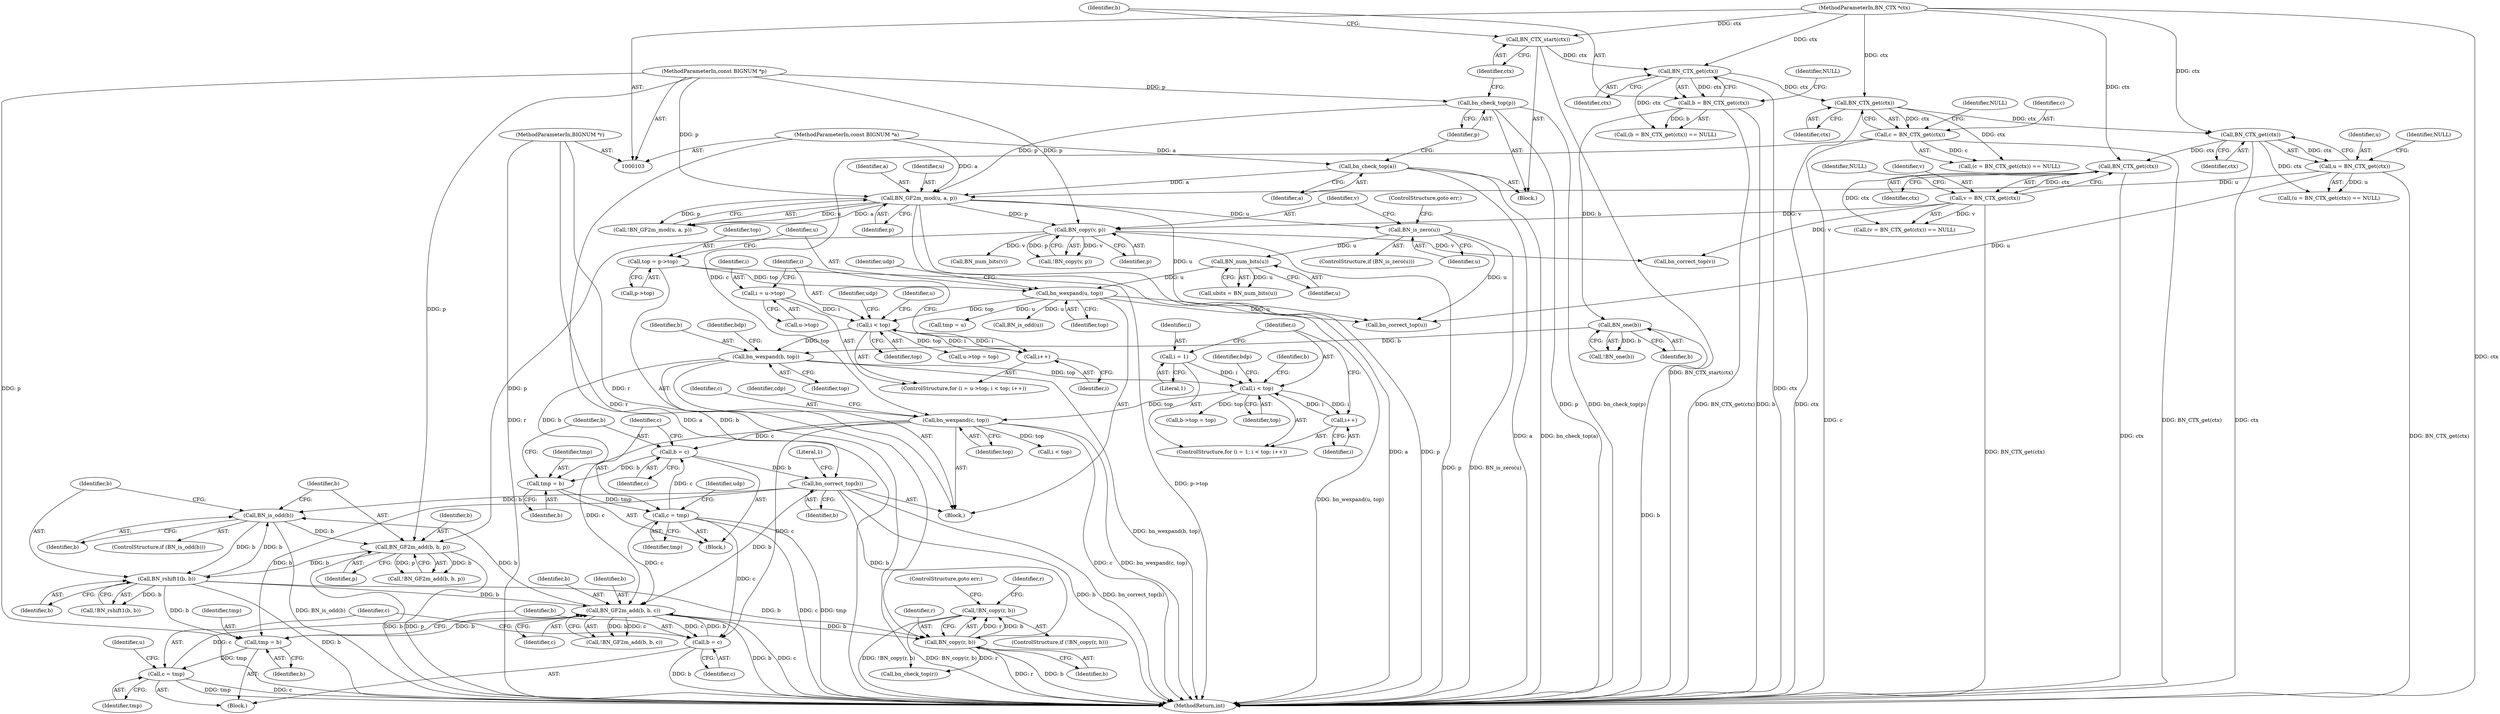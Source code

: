 digraph "1_openssl_4924b37ee01f71ae19c94a8934b80eeb2f677932@API" {
"1000636" [label="(Call,!BN_copy(r, b))"];
"1000637" [label="(Call,BN_copy(r, b))"];
"1000104" [label="(MethodParameterIn,BIGNUM *r)"];
"1000587" [label="(Call,BN_rshift1(b, b))"];
"1000580" [label="(Call,BN_GF2m_add(b, b, p))"];
"1000575" [label="(Call,BN_is_odd(b))"];
"1000630" [label="(Call,BN_GF2m_add(b, b, c))"];
"1000554" [label="(Call,bn_correct_top(b))"];
"1000239" [label="(Call,bn_wexpand(b, top))"];
"1000184" [label="(Call,BN_one(b))"];
"1000135" [label="(Call,b = BN_CTX_get(ctx))"];
"1000137" [label="(Call,BN_CTX_get(ctx))"];
"1000131" [label="(Call,BN_CTX_start(ctx))"];
"1000107" [label="(MethodParameterIn,BN_CTX *ctx)"];
"1000224" [label="(Call,i < top)"];
"1000227" [label="(Call,i++)"];
"1000219" [label="(Call,i = u->top)"];
"1000210" [label="(Call,bn_wexpand(u, top))"];
"1000193" [label="(Call,BN_num_bits(u))"];
"1000173" [label="(Call,BN_is_zero(u))"];
"1000167" [label="(Call,BN_GF2m_mod(u, a, p))"];
"1000151" [label="(Call,u = BN_CTX_get(ctx))"];
"1000153" [label="(Call,BN_CTX_get(ctx))"];
"1000145" [label="(Call,BN_CTX_get(ctx))"];
"1000127" [label="(Call,bn_check_top(a))"];
"1000105" [label="(MethodParameterIn,const BIGNUM *a)"];
"1000129" [label="(Call,bn_check_top(p))"];
"1000106" [label="(MethodParameterIn,const BIGNUM *p)"];
"1000201" [label="(Call,top = p->top)"];
"1000474" [label="(Call,b = c)"];
"1000271" [label="(Call,bn_wexpand(c, top))"];
"1000143" [label="(Call,c = BN_CTX_get(ctx))"];
"1000256" [label="(Call,i < top)"];
"1000259" [label="(Call,i++)"];
"1000253" [label="(Call,i = 1)"];
"1000477" [label="(Call,c = tmp)"];
"1000471" [label="(Call,tmp = b)"];
"1000615" [label="(Call,b = c)"];
"1000618" [label="(Call,c = tmp)"];
"1000612" [label="(Call,tmp = b)"];
"1000178" [label="(Call,BN_copy(v, p))"];
"1000159" [label="(Call,v = BN_CTX_get(ctx))"];
"1000161" [label="(Call,BN_CTX_get(ctx))"];
"1000135" [label="(Call,b = BN_CTX_get(ctx))"];
"1000624" [label="(Identifier,u)"];
"1000219" [label="(Call,i = u->top)"];
"1000263" [label="(Identifier,bdp)"];
"1000612" [label="(Call,tmp = b)"];
"1000150" [label="(Call,(u = BN_CTX_get(ctx)) == NULL)"];
"1000272" [label="(Identifier,c)"];
"1000163" [label="(Identifier,NULL)"];
"1000191" [label="(Call,ubits = BN_num_bits(u))"];
"1000478" [label="(Identifier,c)"];
"1000655" [label="(MethodReturn,int)"];
"1000161" [label="(Call,BN_CTX_get(ctx))"];
"1000257" [label="(Identifier,i)"];
"1000639" [label="(Identifier,b)"];
"1000618" [label="(Call,c = tmp)"];
"1000266" [label="(Call,b->top = top)"];
"1000179" [label="(Identifier,v)"];
"1000107" [label="(MethodParameterIn,BN_CTX *ctx)"];
"1000143" [label="(Call,c = BN_CTX_get(ctx))"];
"1000473" [label="(Identifier,b)"];
"1000275" [label="(Identifier,cdp)"];
"1000154" [label="(Identifier,ctx)"];
"1000254" [label="(Identifier,i)"];
"1000134" [label="(Call,(b = BN_CTX_get(ctx)) == NULL)"];
"1000471" [label="(Call,tmp = b)"];
"1000576" [label="(Identifier,b)"];
"1000239" [label="(Call,bn_wexpand(b, top))"];
"1000614" [label="(Identifier,b)"];
"1000172" [label="(ControlStructure,if (BN_is_zero(u)))"];
"1000582" [label="(Identifier,b)"];
"1000587" [label="(Call,BN_rshift1(b, b))"];
"1000147" [label="(Identifier,NULL)"];
"1000183" [label="(Call,!BN_one(b))"];
"1000212" [label="(Identifier,top)"];
"1000479" [label="(Identifier,tmp)"];
"1000228" [label="(Identifier,i)"];
"1000580" [label="(Call,BN_GF2m_add(b, b, p))"];
"1000185" [label="(Identifier,b)"];
"1000166" [label="(Call,!BN_GF2m_mod(u, a, p))"];
"1000613" [label="(Identifier,tmp)"];
"1000104" [label="(MethodParameterIn,BIGNUM *r)"];
"1000243" [label="(Identifier,bdp)"];
"1000475" [label="(Identifier,b)"];
"1000142" [label="(Call,(c = BN_CTX_get(ctx)) == NULL)"];
"1000127" [label="(Call,bn_check_top(a))"];
"1000132" [label="(Identifier,ctx)"];
"1000636" [label="(Call,!BN_copy(r, b))"];
"1000177" [label="(Call,!BN_copy(v, p))"];
"1000620" [label="(Identifier,tmp)"];
"1000635" [label="(ControlStructure,if (!BN_copy(r, b)))"];
"1000211" [label="(Identifier,u)"];
"1000203" [label="(Call,p->top)"];
"1000555" [label="(Identifier,b)"];
"1000170" [label="(Identifier,p)"];
"1000236" [label="(Identifier,u)"];
"1000574" [label="(ControlStructure,if (BN_is_odd(b)))"];
"1000283" [label="(Call,i < top)"];
"1000167" [label="(Call,BN_GF2m_mod(u, a, p))"];
"1000131" [label="(Call,BN_CTX_start(ctx))"];
"1000174" [label="(Identifier,u)"];
"1000617" [label="(Identifier,c)"];
"1000260" [label="(Identifier,i)"];
"1000184" [label="(Call,BN_one(b))"];
"1000588" [label="(Identifier,b)"];
"1000575" [label="(Call,BN_is_odd(b))"];
"1000151" [label="(Call,u = BN_CTX_get(ctx))"];
"1000452" [label="(Block,)"];
"1000259" [label="(Call,i++)"];
"1000557" [label="(Literal,1)"];
"1000139" [label="(Identifier,NULL)"];
"1000221" [label="(Call,u->top)"];
"1000231" [label="(Identifier,udp)"];
"1000474" [label="(Call,b = c)"];
"1000579" [label="(Call,!BN_GF2m_add(b, b, p))"];
"1000160" [label="(Identifier,v)"];
"1000630" [label="(Call,BN_GF2m_add(b, b, c))"];
"1000240" [label="(Identifier,b)"];
"1000268" [label="(Identifier,b)"];
"1000224" [label="(Call,i < top)"];
"1000589" [label="(Identifier,b)"];
"1000138" [label="(Identifier,ctx)"];
"1000129" [label="(Call,bn_check_top(p))"];
"1000128" [label="(Identifier,a)"];
"1000158" [label="(Call,(v = BN_CTX_get(ctx)) == NULL)"];
"1000615" [label="(Call,b = c)"];
"1000225" [label="(Identifier,i)"];
"1000201" [label="(Call,top = p->top)"];
"1000481" [label="(Identifier,udp)"];
"1000619" [label="(Identifier,c)"];
"1000130" [label="(Identifier,p)"];
"1000169" [label="(Identifier,a)"];
"1000641" [label="(Call,bn_check_top(r))"];
"1000642" [label="(Identifier,r)"];
"1000256" [label="(Call,i < top)"];
"1000136" [label="(Identifier,b)"];
"1000168" [label="(Identifier,u)"];
"1000648" [label="(Call,bn_correct_top(u))"];
"1000188" [label="(Block,)"];
"1000472" [label="(Identifier,tmp)"];
"1000159" [label="(Call,v = BN_CTX_get(ctx))"];
"1000583" [label="(Identifier,p)"];
"1000650" [label="(Call,bn_correct_top(v))"];
"1000477" [label="(Call,c = tmp)"];
"1000633" [label="(Identifier,c)"];
"1000220" [label="(Identifier,i)"];
"1000153" [label="(Call,BN_CTX_get(ctx))"];
"1000218" [label="(ControlStructure,for (i = u->top; i < top; i++))"];
"1000581" [label="(Identifier,b)"];
"1000180" [label="(Identifier,p)"];
"1000253" [label="(Call,i = 1)"];
"1000638" [label="(Identifier,r)"];
"1000586" [label="(Call,!BN_rshift1(b, b))"];
"1000144" [label="(Identifier,c)"];
"1000137" [label="(Call,BN_CTX_get(ctx))"];
"1000234" [label="(Call,u->top = top)"];
"1000476" [label="(Identifier,c)"];
"1000202" [label="(Identifier,top)"];
"1000198" [label="(Call,BN_num_bits(v))"];
"1000273" [label="(Identifier,top)"];
"1000146" [label="(Identifier,ctx)"];
"1000175" [label="(ControlStructure,goto err;)"];
"1000554" [label="(Call,bn_correct_top(b))"];
"1000162" [label="(Identifier,ctx)"];
"1000155" [label="(Identifier,NULL)"];
"1000194" [label="(Identifier,u)"];
"1000271" [label="(Call,bn_wexpand(c, top))"];
"1000108" [label="(Block,)"];
"1000214" [label="(Identifier,udp)"];
"1000616" [label="(Identifier,b)"];
"1000602" [label="(Block,)"];
"1000210" [label="(Call,bn_wexpand(u, top))"];
"1000258" [label="(Identifier,top)"];
"1000178" [label="(Call,BN_copy(v, p))"];
"1000632" [label="(Identifier,b)"];
"1000631" [label="(Identifier,b)"];
"1000462" [label="(Call,tmp = u)"];
"1000173" [label="(Call,BN_is_zero(u))"];
"1000241" [label="(Identifier,top)"];
"1000637" [label="(Call,BN_copy(r, b))"];
"1000227" [label="(Call,i++)"];
"1000145" [label="(Call,BN_CTX_get(ctx))"];
"1000193" [label="(Call,BN_num_bits(u))"];
"1000105" [label="(MethodParameterIn,const BIGNUM *a)"];
"1000561" [label="(Call,BN_is_odd(u))"];
"1000152" [label="(Identifier,u)"];
"1000252" [label="(ControlStructure,for (i = 1; i < top; i++))"];
"1000106" [label="(MethodParameterIn,const BIGNUM *p)"];
"1000640" [label="(ControlStructure,goto err;)"];
"1000226" [label="(Identifier,top)"];
"1000629" [label="(Call,!BN_GF2m_add(b, b, c))"];
"1000255" [label="(Literal,1)"];
"1000636" -> "1000635"  [label="AST: "];
"1000636" -> "1000637"  [label="CFG: "];
"1000637" -> "1000636"  [label="AST: "];
"1000640" -> "1000636"  [label="CFG: "];
"1000642" -> "1000636"  [label="CFG: "];
"1000636" -> "1000655"  [label="DDG: BN_copy(r, b)"];
"1000636" -> "1000655"  [label="DDG: !BN_copy(r, b)"];
"1000637" -> "1000636"  [label="DDG: r"];
"1000637" -> "1000636"  [label="DDG: b"];
"1000637" -> "1000639"  [label="CFG: "];
"1000638" -> "1000637"  [label="AST: "];
"1000639" -> "1000637"  [label="AST: "];
"1000637" -> "1000655"  [label="DDG: r"];
"1000637" -> "1000655"  [label="DDG: b"];
"1000104" -> "1000637"  [label="DDG: r"];
"1000587" -> "1000637"  [label="DDG: b"];
"1000630" -> "1000637"  [label="DDG: b"];
"1000554" -> "1000637"  [label="DDG: b"];
"1000637" -> "1000641"  [label="DDG: r"];
"1000104" -> "1000103"  [label="AST: "];
"1000104" -> "1000655"  [label="DDG: r"];
"1000104" -> "1000641"  [label="DDG: r"];
"1000587" -> "1000586"  [label="AST: "];
"1000587" -> "1000589"  [label="CFG: "];
"1000588" -> "1000587"  [label="AST: "];
"1000589" -> "1000587"  [label="AST: "];
"1000586" -> "1000587"  [label="CFG: "];
"1000587" -> "1000655"  [label="DDG: b"];
"1000587" -> "1000575"  [label="DDG: b"];
"1000587" -> "1000586"  [label="DDG: b"];
"1000580" -> "1000587"  [label="DDG: b"];
"1000575" -> "1000587"  [label="DDG: b"];
"1000587" -> "1000612"  [label="DDG: b"];
"1000587" -> "1000630"  [label="DDG: b"];
"1000580" -> "1000579"  [label="AST: "];
"1000580" -> "1000583"  [label="CFG: "];
"1000581" -> "1000580"  [label="AST: "];
"1000582" -> "1000580"  [label="AST: "];
"1000583" -> "1000580"  [label="AST: "];
"1000579" -> "1000580"  [label="CFG: "];
"1000580" -> "1000655"  [label="DDG: p"];
"1000580" -> "1000655"  [label="DDG: b"];
"1000580" -> "1000579"  [label="DDG: b"];
"1000580" -> "1000579"  [label="DDG: p"];
"1000575" -> "1000580"  [label="DDG: b"];
"1000178" -> "1000580"  [label="DDG: p"];
"1000106" -> "1000580"  [label="DDG: p"];
"1000575" -> "1000574"  [label="AST: "];
"1000575" -> "1000576"  [label="CFG: "];
"1000576" -> "1000575"  [label="AST: "];
"1000581" -> "1000575"  [label="CFG: "];
"1000588" -> "1000575"  [label="CFG: "];
"1000575" -> "1000655"  [label="DDG: BN_is_odd(b)"];
"1000630" -> "1000575"  [label="DDG: b"];
"1000554" -> "1000575"  [label="DDG: b"];
"1000630" -> "1000629"  [label="AST: "];
"1000630" -> "1000633"  [label="CFG: "];
"1000631" -> "1000630"  [label="AST: "];
"1000632" -> "1000630"  [label="AST: "];
"1000633" -> "1000630"  [label="AST: "];
"1000629" -> "1000630"  [label="CFG: "];
"1000630" -> "1000655"  [label="DDG: b"];
"1000630" -> "1000655"  [label="DDG: c"];
"1000630" -> "1000612"  [label="DDG: b"];
"1000630" -> "1000615"  [label="DDG: c"];
"1000630" -> "1000629"  [label="DDG: b"];
"1000630" -> "1000629"  [label="DDG: c"];
"1000554" -> "1000630"  [label="DDG: b"];
"1000615" -> "1000630"  [label="DDG: b"];
"1000618" -> "1000630"  [label="DDG: c"];
"1000271" -> "1000630"  [label="DDG: c"];
"1000477" -> "1000630"  [label="DDG: c"];
"1000554" -> "1000188"  [label="AST: "];
"1000554" -> "1000555"  [label="CFG: "];
"1000555" -> "1000554"  [label="AST: "];
"1000557" -> "1000554"  [label="CFG: "];
"1000554" -> "1000655"  [label="DDG: bn_correct_top(b)"];
"1000554" -> "1000655"  [label="DDG: b"];
"1000239" -> "1000554"  [label="DDG: b"];
"1000474" -> "1000554"  [label="DDG: b"];
"1000554" -> "1000612"  [label="DDG: b"];
"1000239" -> "1000188"  [label="AST: "];
"1000239" -> "1000241"  [label="CFG: "];
"1000240" -> "1000239"  [label="AST: "];
"1000241" -> "1000239"  [label="AST: "];
"1000243" -> "1000239"  [label="CFG: "];
"1000239" -> "1000655"  [label="DDG: bn_wexpand(b, top)"];
"1000184" -> "1000239"  [label="DDG: b"];
"1000224" -> "1000239"  [label="DDG: top"];
"1000239" -> "1000256"  [label="DDG: top"];
"1000239" -> "1000471"  [label="DDG: b"];
"1000184" -> "1000183"  [label="AST: "];
"1000184" -> "1000185"  [label="CFG: "];
"1000185" -> "1000184"  [label="AST: "];
"1000183" -> "1000184"  [label="CFG: "];
"1000184" -> "1000655"  [label="DDG: b"];
"1000184" -> "1000183"  [label="DDG: b"];
"1000135" -> "1000184"  [label="DDG: b"];
"1000135" -> "1000134"  [label="AST: "];
"1000135" -> "1000137"  [label="CFG: "];
"1000136" -> "1000135"  [label="AST: "];
"1000137" -> "1000135"  [label="AST: "];
"1000139" -> "1000135"  [label="CFG: "];
"1000135" -> "1000655"  [label="DDG: b"];
"1000135" -> "1000655"  [label="DDG: BN_CTX_get(ctx)"];
"1000135" -> "1000134"  [label="DDG: b"];
"1000137" -> "1000135"  [label="DDG: ctx"];
"1000137" -> "1000138"  [label="CFG: "];
"1000138" -> "1000137"  [label="AST: "];
"1000137" -> "1000655"  [label="DDG: ctx"];
"1000137" -> "1000134"  [label="DDG: ctx"];
"1000131" -> "1000137"  [label="DDG: ctx"];
"1000107" -> "1000137"  [label="DDG: ctx"];
"1000137" -> "1000145"  [label="DDG: ctx"];
"1000131" -> "1000108"  [label="AST: "];
"1000131" -> "1000132"  [label="CFG: "];
"1000132" -> "1000131"  [label="AST: "];
"1000136" -> "1000131"  [label="CFG: "];
"1000131" -> "1000655"  [label="DDG: BN_CTX_start(ctx)"];
"1000107" -> "1000131"  [label="DDG: ctx"];
"1000107" -> "1000103"  [label="AST: "];
"1000107" -> "1000655"  [label="DDG: ctx"];
"1000107" -> "1000145"  [label="DDG: ctx"];
"1000107" -> "1000153"  [label="DDG: ctx"];
"1000107" -> "1000161"  [label="DDG: ctx"];
"1000224" -> "1000218"  [label="AST: "];
"1000224" -> "1000226"  [label="CFG: "];
"1000225" -> "1000224"  [label="AST: "];
"1000226" -> "1000224"  [label="AST: "];
"1000231" -> "1000224"  [label="CFG: "];
"1000236" -> "1000224"  [label="CFG: "];
"1000227" -> "1000224"  [label="DDG: i"];
"1000219" -> "1000224"  [label="DDG: i"];
"1000210" -> "1000224"  [label="DDG: top"];
"1000224" -> "1000227"  [label="DDG: i"];
"1000224" -> "1000234"  [label="DDG: top"];
"1000227" -> "1000218"  [label="AST: "];
"1000227" -> "1000228"  [label="CFG: "];
"1000228" -> "1000227"  [label="AST: "];
"1000225" -> "1000227"  [label="CFG: "];
"1000219" -> "1000218"  [label="AST: "];
"1000219" -> "1000221"  [label="CFG: "];
"1000220" -> "1000219"  [label="AST: "];
"1000221" -> "1000219"  [label="AST: "];
"1000225" -> "1000219"  [label="CFG: "];
"1000210" -> "1000188"  [label="AST: "];
"1000210" -> "1000212"  [label="CFG: "];
"1000211" -> "1000210"  [label="AST: "];
"1000212" -> "1000210"  [label="AST: "];
"1000214" -> "1000210"  [label="CFG: "];
"1000210" -> "1000655"  [label="DDG: bn_wexpand(u, top)"];
"1000193" -> "1000210"  [label="DDG: u"];
"1000201" -> "1000210"  [label="DDG: top"];
"1000210" -> "1000462"  [label="DDG: u"];
"1000210" -> "1000561"  [label="DDG: u"];
"1000210" -> "1000648"  [label="DDG: u"];
"1000193" -> "1000191"  [label="AST: "];
"1000193" -> "1000194"  [label="CFG: "];
"1000194" -> "1000193"  [label="AST: "];
"1000191" -> "1000193"  [label="CFG: "];
"1000193" -> "1000191"  [label="DDG: u"];
"1000173" -> "1000193"  [label="DDG: u"];
"1000173" -> "1000172"  [label="AST: "];
"1000173" -> "1000174"  [label="CFG: "];
"1000174" -> "1000173"  [label="AST: "];
"1000175" -> "1000173"  [label="CFG: "];
"1000179" -> "1000173"  [label="CFG: "];
"1000173" -> "1000655"  [label="DDG: BN_is_zero(u)"];
"1000167" -> "1000173"  [label="DDG: u"];
"1000173" -> "1000648"  [label="DDG: u"];
"1000167" -> "1000166"  [label="AST: "];
"1000167" -> "1000170"  [label="CFG: "];
"1000168" -> "1000167"  [label="AST: "];
"1000169" -> "1000167"  [label="AST: "];
"1000170" -> "1000167"  [label="AST: "];
"1000166" -> "1000167"  [label="CFG: "];
"1000167" -> "1000655"  [label="DDG: a"];
"1000167" -> "1000655"  [label="DDG: p"];
"1000167" -> "1000166"  [label="DDG: u"];
"1000167" -> "1000166"  [label="DDG: a"];
"1000167" -> "1000166"  [label="DDG: p"];
"1000151" -> "1000167"  [label="DDG: u"];
"1000127" -> "1000167"  [label="DDG: a"];
"1000105" -> "1000167"  [label="DDG: a"];
"1000129" -> "1000167"  [label="DDG: p"];
"1000106" -> "1000167"  [label="DDG: p"];
"1000167" -> "1000178"  [label="DDG: p"];
"1000167" -> "1000648"  [label="DDG: u"];
"1000151" -> "1000150"  [label="AST: "];
"1000151" -> "1000153"  [label="CFG: "];
"1000152" -> "1000151"  [label="AST: "];
"1000153" -> "1000151"  [label="AST: "];
"1000155" -> "1000151"  [label="CFG: "];
"1000151" -> "1000655"  [label="DDG: BN_CTX_get(ctx)"];
"1000151" -> "1000150"  [label="DDG: u"];
"1000153" -> "1000151"  [label="DDG: ctx"];
"1000151" -> "1000648"  [label="DDG: u"];
"1000153" -> "1000154"  [label="CFG: "];
"1000154" -> "1000153"  [label="AST: "];
"1000153" -> "1000655"  [label="DDG: ctx"];
"1000153" -> "1000150"  [label="DDG: ctx"];
"1000145" -> "1000153"  [label="DDG: ctx"];
"1000153" -> "1000161"  [label="DDG: ctx"];
"1000145" -> "1000143"  [label="AST: "];
"1000145" -> "1000146"  [label="CFG: "];
"1000146" -> "1000145"  [label="AST: "];
"1000143" -> "1000145"  [label="CFG: "];
"1000145" -> "1000655"  [label="DDG: ctx"];
"1000145" -> "1000142"  [label="DDG: ctx"];
"1000145" -> "1000143"  [label="DDG: ctx"];
"1000127" -> "1000108"  [label="AST: "];
"1000127" -> "1000128"  [label="CFG: "];
"1000128" -> "1000127"  [label="AST: "];
"1000130" -> "1000127"  [label="CFG: "];
"1000127" -> "1000655"  [label="DDG: bn_check_top(a)"];
"1000127" -> "1000655"  [label="DDG: a"];
"1000105" -> "1000127"  [label="DDG: a"];
"1000105" -> "1000103"  [label="AST: "];
"1000105" -> "1000655"  [label="DDG: a"];
"1000129" -> "1000108"  [label="AST: "];
"1000129" -> "1000130"  [label="CFG: "];
"1000130" -> "1000129"  [label="AST: "];
"1000132" -> "1000129"  [label="CFG: "];
"1000129" -> "1000655"  [label="DDG: p"];
"1000129" -> "1000655"  [label="DDG: bn_check_top(p)"];
"1000106" -> "1000129"  [label="DDG: p"];
"1000106" -> "1000103"  [label="AST: "];
"1000106" -> "1000655"  [label="DDG: p"];
"1000106" -> "1000178"  [label="DDG: p"];
"1000201" -> "1000188"  [label="AST: "];
"1000201" -> "1000203"  [label="CFG: "];
"1000202" -> "1000201"  [label="AST: "];
"1000203" -> "1000201"  [label="AST: "];
"1000211" -> "1000201"  [label="CFG: "];
"1000201" -> "1000655"  [label="DDG: p->top"];
"1000474" -> "1000452"  [label="AST: "];
"1000474" -> "1000476"  [label="CFG: "];
"1000475" -> "1000474"  [label="AST: "];
"1000476" -> "1000474"  [label="AST: "];
"1000478" -> "1000474"  [label="CFG: "];
"1000474" -> "1000471"  [label="DDG: b"];
"1000271" -> "1000474"  [label="DDG: c"];
"1000477" -> "1000474"  [label="DDG: c"];
"1000271" -> "1000188"  [label="AST: "];
"1000271" -> "1000273"  [label="CFG: "];
"1000272" -> "1000271"  [label="AST: "];
"1000273" -> "1000271"  [label="AST: "];
"1000275" -> "1000271"  [label="CFG: "];
"1000271" -> "1000655"  [label="DDG: c"];
"1000271" -> "1000655"  [label="DDG: bn_wexpand(c, top)"];
"1000143" -> "1000271"  [label="DDG: c"];
"1000256" -> "1000271"  [label="DDG: top"];
"1000271" -> "1000283"  [label="DDG: top"];
"1000271" -> "1000615"  [label="DDG: c"];
"1000143" -> "1000142"  [label="AST: "];
"1000144" -> "1000143"  [label="AST: "];
"1000147" -> "1000143"  [label="CFG: "];
"1000143" -> "1000655"  [label="DDG: c"];
"1000143" -> "1000655"  [label="DDG: BN_CTX_get(ctx)"];
"1000143" -> "1000142"  [label="DDG: c"];
"1000256" -> "1000252"  [label="AST: "];
"1000256" -> "1000258"  [label="CFG: "];
"1000257" -> "1000256"  [label="AST: "];
"1000258" -> "1000256"  [label="AST: "];
"1000263" -> "1000256"  [label="CFG: "];
"1000268" -> "1000256"  [label="CFG: "];
"1000259" -> "1000256"  [label="DDG: i"];
"1000253" -> "1000256"  [label="DDG: i"];
"1000256" -> "1000259"  [label="DDG: i"];
"1000256" -> "1000266"  [label="DDG: top"];
"1000259" -> "1000252"  [label="AST: "];
"1000259" -> "1000260"  [label="CFG: "];
"1000260" -> "1000259"  [label="AST: "];
"1000257" -> "1000259"  [label="CFG: "];
"1000253" -> "1000252"  [label="AST: "];
"1000253" -> "1000255"  [label="CFG: "];
"1000254" -> "1000253"  [label="AST: "];
"1000255" -> "1000253"  [label="AST: "];
"1000257" -> "1000253"  [label="CFG: "];
"1000477" -> "1000452"  [label="AST: "];
"1000477" -> "1000479"  [label="CFG: "];
"1000478" -> "1000477"  [label="AST: "];
"1000479" -> "1000477"  [label="AST: "];
"1000481" -> "1000477"  [label="CFG: "];
"1000477" -> "1000655"  [label="DDG: tmp"];
"1000477" -> "1000655"  [label="DDG: c"];
"1000471" -> "1000477"  [label="DDG: tmp"];
"1000477" -> "1000615"  [label="DDG: c"];
"1000471" -> "1000452"  [label="AST: "];
"1000471" -> "1000473"  [label="CFG: "];
"1000472" -> "1000471"  [label="AST: "];
"1000473" -> "1000471"  [label="AST: "];
"1000475" -> "1000471"  [label="CFG: "];
"1000615" -> "1000602"  [label="AST: "];
"1000615" -> "1000617"  [label="CFG: "];
"1000616" -> "1000615"  [label="AST: "];
"1000617" -> "1000615"  [label="AST: "];
"1000619" -> "1000615"  [label="CFG: "];
"1000615" -> "1000655"  [label="DDG: b"];
"1000618" -> "1000602"  [label="AST: "];
"1000618" -> "1000620"  [label="CFG: "];
"1000619" -> "1000618"  [label="AST: "];
"1000620" -> "1000618"  [label="AST: "];
"1000624" -> "1000618"  [label="CFG: "];
"1000618" -> "1000655"  [label="DDG: c"];
"1000618" -> "1000655"  [label="DDG: tmp"];
"1000612" -> "1000618"  [label="DDG: tmp"];
"1000612" -> "1000602"  [label="AST: "];
"1000612" -> "1000614"  [label="CFG: "];
"1000613" -> "1000612"  [label="AST: "];
"1000614" -> "1000612"  [label="AST: "];
"1000616" -> "1000612"  [label="CFG: "];
"1000178" -> "1000177"  [label="AST: "];
"1000178" -> "1000180"  [label="CFG: "];
"1000179" -> "1000178"  [label="AST: "];
"1000180" -> "1000178"  [label="AST: "];
"1000177" -> "1000178"  [label="CFG: "];
"1000178" -> "1000655"  [label="DDG: p"];
"1000178" -> "1000177"  [label="DDG: v"];
"1000178" -> "1000177"  [label="DDG: p"];
"1000159" -> "1000178"  [label="DDG: v"];
"1000178" -> "1000198"  [label="DDG: v"];
"1000178" -> "1000650"  [label="DDG: v"];
"1000159" -> "1000158"  [label="AST: "];
"1000159" -> "1000161"  [label="CFG: "];
"1000160" -> "1000159"  [label="AST: "];
"1000161" -> "1000159"  [label="AST: "];
"1000163" -> "1000159"  [label="CFG: "];
"1000159" -> "1000655"  [label="DDG: BN_CTX_get(ctx)"];
"1000159" -> "1000158"  [label="DDG: v"];
"1000161" -> "1000159"  [label="DDG: ctx"];
"1000159" -> "1000650"  [label="DDG: v"];
"1000161" -> "1000162"  [label="CFG: "];
"1000162" -> "1000161"  [label="AST: "];
"1000161" -> "1000655"  [label="DDG: ctx"];
"1000161" -> "1000158"  [label="DDG: ctx"];
}
